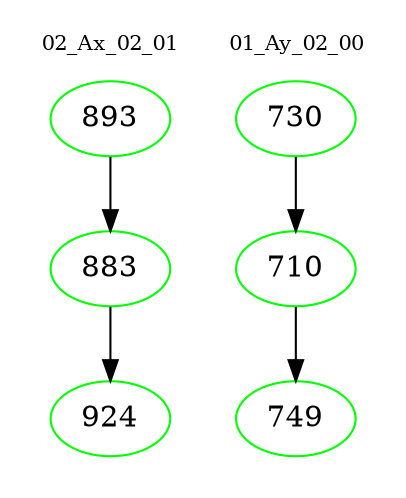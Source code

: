 digraph{
subgraph cluster_0 {
color = white
label = "02_Ax_02_01";
fontsize=10;
T0_893 [label="893", color="green"]
T0_893 -> T0_883 [color="black"]
T0_883 [label="883", color="green"]
T0_883 -> T0_924 [color="black"]
T0_924 [label="924", color="green"]
}
subgraph cluster_1 {
color = white
label = "01_Ay_02_00";
fontsize=10;
T1_730 [label="730", color="green"]
T1_730 -> T1_710 [color="black"]
T1_710 [label="710", color="green"]
T1_710 -> T1_749 [color="black"]
T1_749 [label="749", color="green"]
}
}
